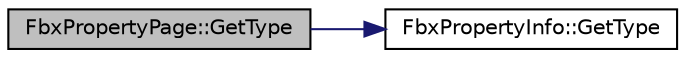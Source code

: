 digraph "FbxPropertyPage::GetType"
{
  edge [fontname="Helvetica",fontsize="10",labelfontname="Helvetica",labelfontsize="10"];
  node [fontname="Helvetica",fontsize="10",shape=record];
  rankdir="LR";
  Node211 [label="FbxPropertyPage::GetType",height=0.2,width=0.4,color="black", fillcolor="grey75", style="filled", fontcolor="black"];
  Node211 -> Node212 [color="midnightblue",fontsize="10",style="solid",fontname="Helvetica"];
  Node212 [label="FbxPropertyInfo::GetType",height=0.2,width=0.4,color="black", fillcolor="white", style="filled",URL="$class_fbx_property_info.html#adbe577ff5fe12e6f9a3a80b092e4c204"];
}
